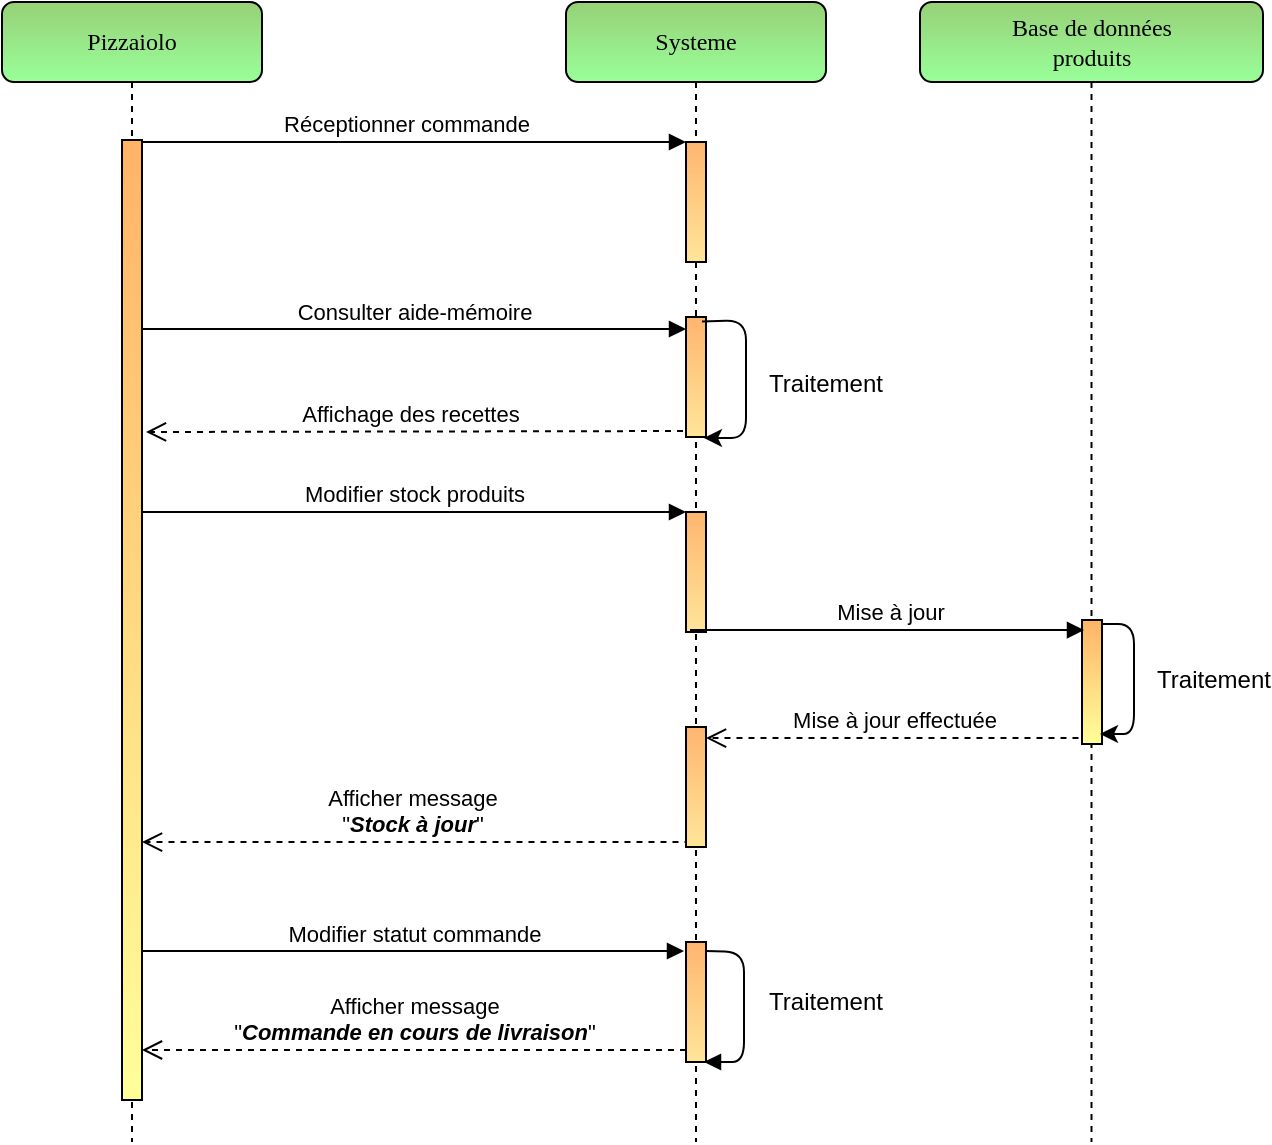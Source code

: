 <mxfile version="12.1.3" type="device" pages="1"><diagram id="yZANyPV5OfuZ_59F6Lft" name="Page-1"><mxGraphModel dx="2241" dy="945" grid="0" gridSize="10" guides="1" tooltips="1" connect="1" arrows="1" fold="1" page="0" pageScale="1" pageWidth="827" pageHeight="1169" math="0" shadow="0"><root><mxCell id="0"/><mxCell id="1" parent="0"/><mxCell id="nBtM9tcs_mX6J5LM5Nmo-38" value="Mise à jour effectuée" style="html=1;verticalAlign=bottom;endArrow=open;dashed=1;endSize=8;labelBackgroundColor=none;entryX=1;entryY=0.063;entryDx=0;entryDy=0;entryPerimeter=0;" edge="1" parent="1"><mxGeometry x="0.017" relative="1" as="geometry"><mxPoint x="439.25" y="447.02" as="sourcePoint"/><mxPoint x="247" y="447.02" as="targetPoint"/><mxPoint as="offset"/></mxGeometry></mxCell><mxCell id="nBtM9tcs_mX6J5LM5Nmo-40" value="&lt;div&gt;Afficher message&lt;/div&gt;&lt;div&gt;&quot;&lt;i&gt;&lt;b&gt;Stock à jour&lt;/b&gt;&lt;/i&gt;&quot;&lt;br&gt;&lt;/div&gt;" style="html=1;verticalAlign=bottom;endArrow=open;dashed=1;endSize=8;labelBackgroundColor=none;" edge="1" parent="1"><mxGeometry x="0.017" relative="1" as="geometry"><mxPoint x="239.25" y="499.02" as="sourcePoint"/><mxPoint x="-35" y="499.02" as="targetPoint"/><mxPoint as="offset"/></mxGeometry></mxCell><mxCell id="nBtM9tcs_mX6J5LM5Nmo-2" value="&lt;div&gt;Afficher message&lt;/div&gt;&lt;div&gt;&quot;&lt;i&gt;&lt;b&gt;Commande en cours de livraison&lt;/b&gt;&lt;/i&gt;&quot;&lt;/div&gt;" style="html=1;verticalAlign=bottom;endArrow=open;dashed=1;endSize=8;exitX=0;exitY=0.9;exitDx=0;exitDy=0;exitPerimeter=0;labelBackgroundColor=none;" edge="1" parent="1" source="nBtM9tcs_mX6J5LM5Nmo-41" target="nBtM9tcs_mX6J5LM5Nmo-26"><mxGeometry relative="1" as="geometry"><mxPoint x="525" y="855" as="sourcePoint"/><mxPoint x="-18" y="595" as="targetPoint"/></mxGeometry></mxCell><mxCell id="nBtM9tcs_mX6J5LM5Nmo-3" value="Modifier statut commande" style="html=1;verticalAlign=bottom;endArrow=block;entryX=-0.1;entryY=0.075;entryDx=0;entryDy=0;entryPerimeter=0;labelBackgroundColor=none;" edge="1" parent="1" target="nBtM9tcs_mX6J5LM5Nmo-41" source="nBtM9tcs_mX6J5LM5Nmo-26"><mxGeometry width="80" relative="1" as="geometry"><mxPoint x="-73" y="642" as="sourcePoint"/><mxPoint x="138" y="756.86" as="targetPoint"/></mxGeometry></mxCell><mxCell id="nBtM9tcs_mX6J5LM5Nmo-8" value="&lt;div&gt;Réceptionner commande&lt;/div&gt;" style="html=1;verticalAlign=bottom;startArrow=none;endArrow=block;startSize=8;entryX=0;entryY=0;entryDx=0;entryDy=0;entryPerimeter=0;startFill=0;labelBackgroundColor=none;" edge="1" parent="1" source="nBtM9tcs_mX6J5LM5Nmo-24" target="nBtM9tcs_mX6J5LM5Nmo-11"><mxGeometry x="-0.016" relative="1" as="geometry"><mxPoint x="-22" y="149" as="sourcePoint"/><mxPoint as="offset"/></mxGeometry></mxCell><mxCell id="nBtM9tcs_mX6J5LM5Nmo-10" value="Systeme" style="shape=umlLifeline;perimeter=lifelinePerimeter;whiteSpace=wrap;html=1;container=1;collapsible=0;recursiveResize=0;outlineConnect=0;rounded=1;shadow=0;comic=0;labelBackgroundColor=none;strokeColor=#000000;strokeWidth=1;fillColor=#97D077;fontFamily=Verdana;fontSize=12;align=center;gradientColor=#99FF99;glass=0;" vertex="1" parent="1"><mxGeometry x="177" y="79" width="130" height="570" as="geometry"/></mxCell><mxCell id="nBtM9tcs_mX6J5LM5Nmo-11" value="" style="html=1;points=[];perimeter=orthogonalPerimeter;fillColor=#FFB570;gradientColor=#FFE599;labelBackgroundColor=none;" vertex="1" parent="nBtM9tcs_mX6J5LM5Nmo-10"><mxGeometry x="60" y="70" width="10" height="60" as="geometry"/></mxCell><mxCell id="nBtM9tcs_mX6J5LM5Nmo-13" value="" style="html=1;points=[];perimeter=orthogonalPerimeter;fillColor=#FFB570;gradientColor=#FFE599;labelBackgroundColor=none;" vertex="1" parent="nBtM9tcs_mX6J5LM5Nmo-10"><mxGeometry x="60" y="157.5" width="10" height="60" as="geometry"/></mxCell><mxCell id="nBtM9tcs_mX6J5LM5Nmo-14" value="" style="html=1;points=[];perimeter=orthogonalPerimeter;fillColor=#FFB570;gradientColor=#FFE599;labelBackgroundColor=none;" vertex="1" parent="nBtM9tcs_mX6J5LM5Nmo-10"><mxGeometry x="60" y="255" width="10" height="60" as="geometry"/></mxCell><mxCell id="nBtM9tcs_mX6J5LM5Nmo-39" value="" style="html=1;points=[];perimeter=orthogonalPerimeter;fillColor=#FFB570;gradientColor=#FFE599;labelBackgroundColor=none;" vertex="1" parent="nBtM9tcs_mX6J5LM5Nmo-10"><mxGeometry x="60" y="362.5" width="10" height="60" as="geometry"/></mxCell><mxCell id="nBtM9tcs_mX6J5LM5Nmo-20" value="" style="endArrow=classic;html=1;labelBackgroundColor=none;exitX=0.8;exitY=0.038;exitDx=0;exitDy=0;exitPerimeter=0;entryX=0.9;entryY=1.008;entryDx=0;entryDy=0;entryPerimeter=0;" edge="1" parent="nBtM9tcs_mX6J5LM5Nmo-10" source="nBtM9tcs_mX6J5LM5Nmo-13" target="nBtM9tcs_mX6J5LM5Nmo-13"><mxGeometry width="50" height="50" relative="1" as="geometry"><mxPoint x="78" y="158" as="sourcePoint"/><mxPoint x="110" y="224" as="targetPoint"/><Array as="points"><mxPoint x="90" y="159"/><mxPoint x="90" y="218"/></Array></mxGeometry></mxCell><mxCell id="nBtM9tcs_mX6J5LM5Nmo-41" value="" style="html=1;points=[];perimeter=orthogonalPerimeter;fillColor=#FFB570;gradientColor=#FFE599;labelBackgroundColor=none;" vertex="1" parent="nBtM9tcs_mX6J5LM5Nmo-10"><mxGeometry x="60" y="470" width="10" height="60" as="geometry"/></mxCell><mxCell id="nBtM9tcs_mX6J5LM5Nmo-4" value="&lt;div&gt;&lt;br&gt;&lt;/div&gt;&lt;div&gt;&lt;br&gt;&lt;/div&gt;" style="html=1;verticalAlign=bottom;endArrow=block;labelBackgroundColor=none;exitX=1;exitY=0.075;exitDx=0;exitDy=0;exitPerimeter=0;entryX=0.9;entryY=1;entryDx=0;entryDy=0;entryPerimeter=0;" edge="1" parent="nBtM9tcs_mX6J5LM5Nmo-10" source="nBtM9tcs_mX6J5LM5Nmo-41" target="nBtM9tcs_mX6J5LM5Nmo-41"><mxGeometry x="-0.5" y="-46" width="80" relative="1" as="geometry"><mxPoint x="-27" y="703.99" as="sourcePoint"/><mxPoint x="128" y="530" as="targetPoint"/><mxPoint x="89" y="17" as="offset"/><Array as="points"><mxPoint x="89" y="475"/><mxPoint x="89" y="530"/></Array></mxGeometry></mxCell><mxCell id="nBtM9tcs_mX6J5LM5Nmo-18" value="&lt;div&gt;Base de données&lt;/div&gt;&lt;div&gt;produits&lt;br&gt;&lt;/div&gt;" style="shape=umlLifeline;perimeter=lifelinePerimeter;whiteSpace=wrap;html=1;container=1;collapsible=0;recursiveResize=0;outlineConnect=0;rounded=1;shadow=0;comic=0;labelBackgroundColor=none;strokeColor=#000000;strokeWidth=1;fillColor=#97D077;fontFamily=Verdana;fontSize=12;align=center;gradientColor=#99FF99;glass=0;" vertex="1" parent="1"><mxGeometry x="354" y="79" width="171.5" height="570" as="geometry"/></mxCell><mxCell id="nBtM9tcs_mX6J5LM5Nmo-21" value="" style="html=1;points=[];perimeter=orthogonalPerimeter;rounded=0;shadow=0;comic=0;labelBackgroundColor=none;strokeColor=#000000;strokeWidth=1;fillColor=#FFB366;fontFamily=Verdana;fontSize=12;fontColor=#000000;align=center;gradientColor=#FFFF99;" vertex="1" parent="nBtM9tcs_mX6J5LM5Nmo-18"><mxGeometry x="81" y="309" width="10" height="62" as="geometry"/></mxCell><mxCell id="nBtM9tcs_mX6J5LM5Nmo-31" value="" style="endArrow=classic;html=1;exitX=1;exitY=0.032;exitDx=0;exitDy=0;exitPerimeter=0;entryX=0.9;entryY=0.919;entryDx=0;entryDy=0;entryPerimeter=0;labelBackgroundColor=none;" edge="1" parent="nBtM9tcs_mX6J5LM5Nmo-18" source="nBtM9tcs_mX6J5LM5Nmo-21" target="nBtM9tcs_mX6J5LM5Nmo-21"><mxGeometry width="50" height="50" relative="1" as="geometry"><mxPoint x="-288.5" y="718" as="sourcePoint"/><mxPoint x="220.5" y="306.51" as="targetPoint"/><Array as="points"><mxPoint x="107" y="311"/><mxPoint x="107" y="366"/></Array></mxGeometry></mxCell><mxCell id="nBtM9tcs_mX6J5LM5Nmo-24" value="Pizzaiolo" style="shape=umlLifeline;perimeter=lifelinePerimeter;whiteSpace=wrap;html=1;container=1;collapsible=0;recursiveResize=0;outlineConnect=0;rounded=1;shadow=0;comic=0;labelBackgroundColor=none;strokeColor=#000000;strokeWidth=1;fillColor=#97D077;fontFamily=Verdana;fontSize=12;align=center;gradientColor=#99FF99;glass=0;" vertex="1" parent="1"><mxGeometry x="-105" y="79" width="130" height="570" as="geometry"/></mxCell><mxCell id="nBtM9tcs_mX6J5LM5Nmo-26" value="" style="html=1;points=[];perimeter=orthogonalPerimeter;rounded=0;shadow=0;comic=0;labelBackgroundColor=none;strokeColor=#000000;strokeWidth=1;fillColor=#FFB366;fontFamily=Verdana;fontSize=12;fontColor=#000000;align=center;gradientColor=#FFFF99;rotation=0;" vertex="1" parent="nBtM9tcs_mX6J5LM5Nmo-24"><mxGeometry x="60" y="69" width="10" height="480" as="geometry"/></mxCell><mxCell id="nBtM9tcs_mX6J5LM5Nmo-32" value="Traitement" style="text;html=1;strokeColor=none;fillColor=none;align=center;verticalAlign=middle;whiteSpace=wrap;rounded=0;shadow=0;glass=0;labelBackgroundColor=none;" vertex="1" parent="1"><mxGeometry x="480.5" y="408" width="40" height="20" as="geometry"/></mxCell><mxCell id="nBtM9tcs_mX6J5LM5Nmo-25" value="Consulter aide-mémoire" style="html=1;verticalAlign=bottom;startArrow=none;endArrow=block;startSize=8;labelBackgroundColor=none;startFill=0;entryX=0;entryY=0.1;entryDx=0;entryDy=0;entryPerimeter=0;" edge="1" parent="1" target="nBtM9tcs_mX6J5LM5Nmo-13" source="nBtM9tcs_mX6J5LM5Nmo-26"><mxGeometry relative="1" as="geometry"><mxPoint x="-40" y="195" as="sourcePoint"/><mxPoint x="224" y="237" as="targetPoint"/></mxGeometry></mxCell><mxCell id="nBtM9tcs_mX6J5LM5Nmo-22" value="Traitement" style="text;html=1;strokeColor=none;fillColor=none;align=center;verticalAlign=middle;whiteSpace=wrap;rounded=0;shadow=0;glass=0;labelBackgroundColor=none;" vertex="1" parent="1"><mxGeometry x="287" y="260" width="40" height="20" as="geometry"/></mxCell><mxCell id="nBtM9tcs_mX6J5LM5Nmo-35" value="Affichage des recettes" style="html=1;verticalAlign=bottom;endArrow=open;dashed=1;endSize=8;exitX=0.2;exitY=0.981;exitDx=0;exitDy=0;exitPerimeter=0;labelBackgroundColor=none;" edge="1" parent="1"><mxGeometry x="0.017" relative="1" as="geometry"><mxPoint x="235.5" y="293.512" as="sourcePoint"/><mxPoint x="-33" y="294" as="targetPoint"/><mxPoint as="offset"/></mxGeometry></mxCell><mxCell id="nBtM9tcs_mX6J5LM5Nmo-36" value="Modifier stock produits" style="html=1;verticalAlign=bottom;startArrow=none;endArrow=block;startSize=8;labelBackgroundColor=none;startFill=0;entryX=0;entryY=0.1;entryDx=0;entryDy=0;entryPerimeter=0;" edge="1" parent="1"><mxGeometry relative="1" as="geometry"><mxPoint x="-35" y="334" as="sourcePoint"/><mxPoint x="237" y="334" as="targetPoint"/><mxPoint as="offset"/></mxGeometry></mxCell><mxCell id="nBtM9tcs_mX6J5LM5Nmo-37" value="Mise à jour" style="html=1;verticalAlign=bottom;startArrow=none;endArrow=block;startSize=8;labelBackgroundColor=none;startFill=0;exitX=0.2;exitY=0.983;exitDx=0;exitDy=0;exitPerimeter=0;entryX=0.1;entryY=0.081;entryDx=0;entryDy=0;entryPerimeter=0;" edge="1" parent="1" source="nBtM9tcs_mX6J5LM5Nmo-14" target="nBtM9tcs_mX6J5LM5Nmo-21"><mxGeometry x="0.016" relative="1" as="geometry"><mxPoint x="265" y="387" as="sourcePoint"/><mxPoint x="411" y="387" as="targetPoint"/><mxPoint as="offset"/></mxGeometry></mxCell><mxCell id="nBtM9tcs_mX6J5LM5Nmo-43" value="Traitement" style="text;html=1;strokeColor=none;fillColor=none;align=center;verticalAlign=middle;whiteSpace=wrap;rounded=0;shadow=0;glass=0;labelBackgroundColor=none;" vertex="1" parent="1"><mxGeometry x="287" y="569" width="40" height="20" as="geometry"/></mxCell></root></mxGraphModel></diagram></mxfile>
